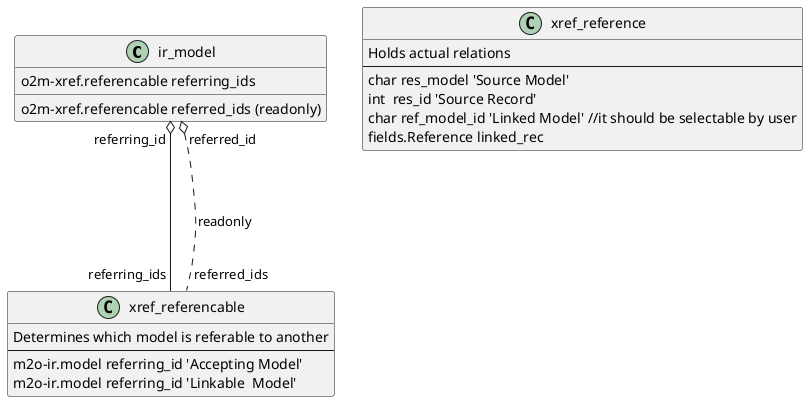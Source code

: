 @startuml



class ir_model {
o2m-xref.referencable referring_ids
o2m-xref.referencable referred_ids (readonly)
 }

class xref_referencable {
Determines which model is referable to another
---
m2o-ir.model referring_id 'Accepting Model'
m2o-ir.model referring_id 'Linkable  Model'
}

ir_model "referring_id" o-- "referring_ids" xref_referencable
ir_model "referred_id" o-.- "referred_ids" xref_referencable : readonly

class xref_reference {
Holds actual relations
---
char res_model 'Source Model'
int  res_id 'Source Record'
char ref_model_id 'Linked Model' //it should be selectable by user
fields.Reference linked_rec
}


@enduml